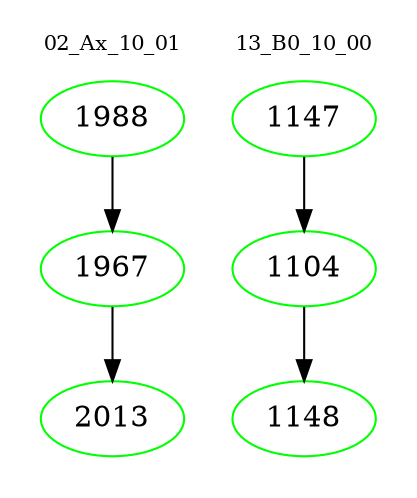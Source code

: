 digraph{
subgraph cluster_0 {
color = white
label = "02_Ax_10_01";
fontsize=10;
T0_1988 [label="1988", color="green"]
T0_1988 -> T0_1967 [color="black"]
T0_1967 [label="1967", color="green"]
T0_1967 -> T0_2013 [color="black"]
T0_2013 [label="2013", color="green"]
}
subgraph cluster_1 {
color = white
label = "13_B0_10_00";
fontsize=10;
T1_1147 [label="1147", color="green"]
T1_1147 -> T1_1104 [color="black"]
T1_1104 [label="1104", color="green"]
T1_1104 -> T1_1148 [color="black"]
T1_1148 [label="1148", color="green"]
}
}
